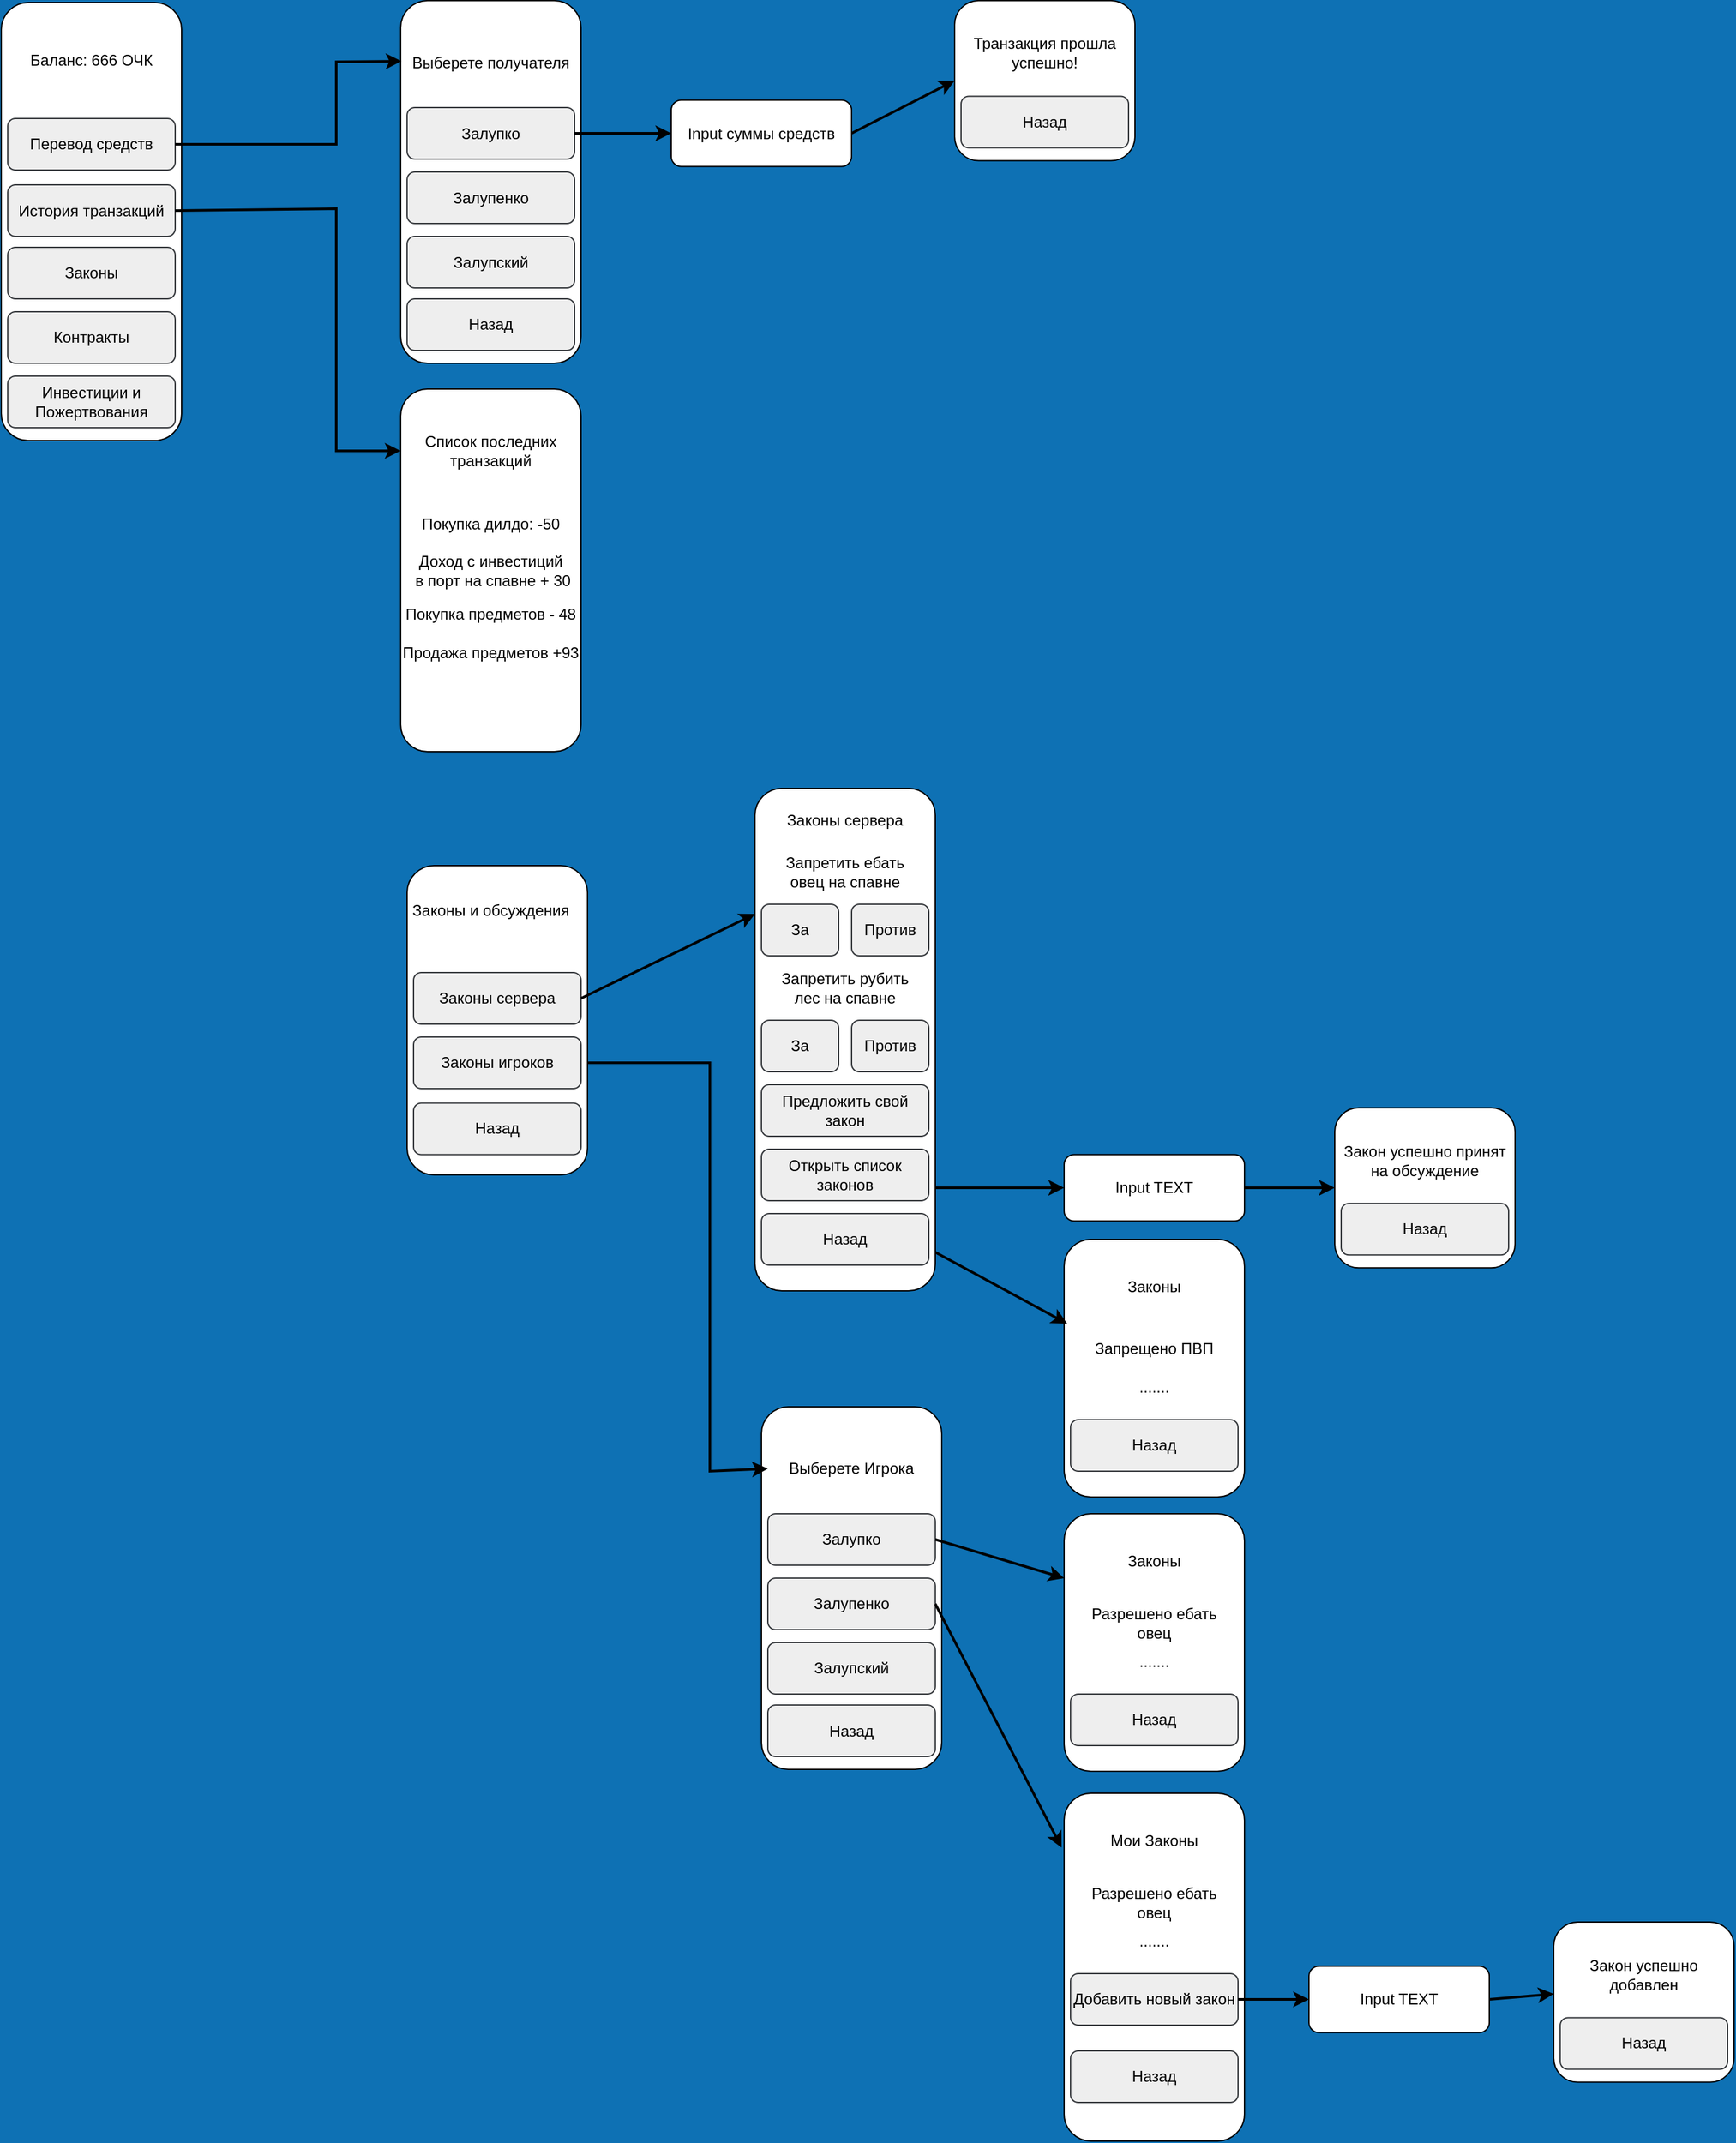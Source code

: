 <mxfile version="24.7.6">
  <diagram name="Страница — 1" id="_SKdRh1ridLEpidDvCyz">
    <mxGraphModel dx="1942" dy="802" grid="1" gridSize="10" guides="1" tooltips="1" connect="1" arrows="1" fold="1" page="1" pageScale="1" pageWidth="1654" pageHeight="2336" background="#0e71b4" math="0" shadow="0">
      <root>
        <mxCell id="0" />
        <mxCell id="1" parent="0" />
        <mxCell id="YOvDV3y9TgNX6leJfm7o-3" value="" style="rounded=1;whiteSpace=wrap;html=1;" parent="1" vertex="1">
          <mxGeometry x="120" y="200" width="140" height="340" as="geometry" />
        </mxCell>
        <mxCell id="YOvDV3y9TgNX6leJfm7o-4" value="Баланс: 666 ОЧК" style="text;html=1;align=center;verticalAlign=middle;whiteSpace=wrap;rounded=0;" parent="1" vertex="1">
          <mxGeometry x="140" y="230" width="100" height="30" as="geometry" />
        </mxCell>
        <mxCell id="YOvDV3y9TgNX6leJfm7o-7" value="Перевод средств" style="rounded=1;whiteSpace=wrap;html=1;fillColor=#eeeeee;strokeColor=#36393d;" parent="1" vertex="1">
          <mxGeometry x="125" y="290" width="130" height="40" as="geometry" />
        </mxCell>
        <mxCell id="YOvDV3y9TgNX6leJfm7o-8" value="Законы" style="rounded=1;whiteSpace=wrap;html=1;fillColor=#eeeeee;strokeColor=#36393d;" parent="1" vertex="1">
          <mxGeometry x="125" y="390" width="130" height="40" as="geometry" />
        </mxCell>
        <mxCell id="YOvDV3y9TgNX6leJfm7o-9" value="Контракты" style="rounded=1;whiteSpace=wrap;html=1;fillColor=#eeeeee;strokeColor=#36393d;" parent="1" vertex="1">
          <mxGeometry x="125" y="440" width="130" height="40" as="geometry" />
        </mxCell>
        <mxCell id="YOvDV3y9TgNX6leJfm7o-10" value="Инвестиции и Пожертвования" style="rounded=1;whiteSpace=wrap;html=1;fillColor=#eeeeee;strokeColor=#36393d;" parent="1" vertex="1">
          <mxGeometry x="125" y="490" width="130" height="40" as="geometry" />
        </mxCell>
        <mxCell id="YOvDV3y9TgNX6leJfm7o-11" value="" style="rounded=1;whiteSpace=wrap;html=1;" parent="1" vertex="1">
          <mxGeometry x="430" y="198.5" width="140" height="281.5" as="geometry" />
        </mxCell>
        <mxCell id="YOvDV3y9TgNX6leJfm7o-12" value="Выберете получателя" style="text;html=1;align=center;verticalAlign=middle;whiteSpace=wrap;rounded=0;" parent="1" vertex="1">
          <mxGeometry x="430" y="231.5" width="140" height="30" as="geometry" />
        </mxCell>
        <mxCell id="YOvDV3y9TgNX6leJfm7o-13" value="Залупко" style="rounded=1;whiteSpace=wrap;html=1;fillColor=#eeeeee;strokeColor=#36393d;" parent="1" vertex="1">
          <mxGeometry x="435" y="281.5" width="130" height="40" as="geometry" />
        </mxCell>
        <mxCell id="YOvDV3y9TgNX6leJfm7o-14" value="Залупенко" style="rounded=1;whiteSpace=wrap;html=1;fillColor=#eeeeee;strokeColor=#36393d;" parent="1" vertex="1">
          <mxGeometry x="435" y="331.5" width="130" height="40" as="geometry" />
        </mxCell>
        <mxCell id="YOvDV3y9TgNX6leJfm7o-15" value="Залупский" style="rounded=1;whiteSpace=wrap;html=1;fillColor=#eeeeee;strokeColor=#36393d;" parent="1" vertex="1">
          <mxGeometry x="435" y="381.5" width="130" height="40" as="geometry" />
        </mxCell>
        <mxCell id="YOvDV3y9TgNX6leJfm7o-17" value="" style="endArrow=classic;html=1;rounded=0;exitX=1;exitY=0.5;exitDx=0;exitDy=0;entryX=0.005;entryY=0.167;entryDx=0;entryDy=0;entryPerimeter=0;strokeWidth=2;" parent="1" source="YOvDV3y9TgNX6leJfm7o-7" target="YOvDV3y9TgNX6leJfm7o-11" edge="1">
          <mxGeometry width="50" height="50" relative="1" as="geometry">
            <mxPoint x="430" y="450" as="sourcePoint" />
            <mxPoint x="427" y="350" as="targetPoint" />
            <Array as="points">
              <mxPoint x="380" y="310" />
              <mxPoint x="380" y="246" />
            </Array>
          </mxGeometry>
        </mxCell>
        <mxCell id="YOvDV3y9TgNX6leJfm7o-18" value="Input суммы средств" style="rounded=1;whiteSpace=wrap;html=1;" parent="1" vertex="1">
          <mxGeometry x="640" y="275.75" width="140" height="51.5" as="geometry" />
        </mxCell>
        <mxCell id="YOvDV3y9TgNX6leJfm7o-19" value="" style="rounded=1;whiteSpace=wrap;html=1;" parent="1" vertex="1">
          <mxGeometry x="860" y="198.5" width="140" height="124.25" as="geometry" />
        </mxCell>
        <mxCell id="YOvDV3y9TgNX6leJfm7o-20" value="Транзакция прошла успешно!" style="text;html=1;align=center;verticalAlign=middle;whiteSpace=wrap;rounded=0;" parent="1" vertex="1">
          <mxGeometry x="860" y="224.25" width="140" height="30" as="geometry" />
        </mxCell>
        <mxCell id="YOvDV3y9TgNX6leJfm7o-21" value="Назад" style="rounded=1;whiteSpace=wrap;html=1;fillColor=#eeeeee;strokeColor=#36393d;" parent="1" vertex="1">
          <mxGeometry x="865" y="272.75" width="130" height="40" as="geometry" />
        </mxCell>
        <mxCell id="YOvDV3y9TgNX6leJfm7o-23" value="Назад" style="rounded=1;whiteSpace=wrap;html=1;fillColor=#eeeeee;strokeColor=#36393d;" parent="1" vertex="1">
          <mxGeometry x="435" y="430" width="130" height="40" as="geometry" />
        </mxCell>
        <mxCell id="YOvDV3y9TgNX6leJfm7o-26" value="" style="endArrow=classic;html=1;rounded=0;exitX=1;exitY=0.5;exitDx=0;exitDy=0;entryX=0;entryY=0.5;entryDx=0;entryDy=0;strokeWidth=2;" parent="1" source="YOvDV3y9TgNX6leJfm7o-13" target="YOvDV3y9TgNX6leJfm7o-18" edge="1">
          <mxGeometry width="50" height="50" relative="1" as="geometry">
            <mxPoint x="265" y="320" as="sourcePoint" />
            <mxPoint x="441" y="256" as="targetPoint" />
          </mxGeometry>
        </mxCell>
        <mxCell id="YOvDV3y9TgNX6leJfm7o-27" value="" style="endArrow=classic;html=1;rounded=0;exitX=1;exitY=0.5;exitDx=0;exitDy=0;entryX=0;entryY=0.5;entryDx=0;entryDy=0;strokeWidth=2;" parent="1" source="YOvDV3y9TgNX6leJfm7o-18" target="YOvDV3y9TgNX6leJfm7o-19" edge="1">
          <mxGeometry width="50" height="50" relative="1" as="geometry">
            <mxPoint x="575" y="312" as="sourcePoint" />
            <mxPoint x="650" y="312" as="targetPoint" />
          </mxGeometry>
        </mxCell>
        <mxCell id="TSFnOZUrxSkBlMP-To67-1" value="История транзакций" style="rounded=1;whiteSpace=wrap;html=1;fillColor=#eeeeee;strokeColor=#36393d;" vertex="1" parent="1">
          <mxGeometry x="125" y="341.5" width="130" height="40" as="geometry" />
        </mxCell>
        <mxCell id="TSFnOZUrxSkBlMP-To67-2" value="" style="rounded=1;whiteSpace=wrap;html=1;" vertex="1" parent="1">
          <mxGeometry x="430" y="500" width="140" height="281.5" as="geometry" />
        </mxCell>
        <mxCell id="TSFnOZUrxSkBlMP-To67-3" value="Список последних транзакций" style="text;html=1;align=center;verticalAlign=middle;whiteSpace=wrap;rounded=0;" vertex="1" parent="1">
          <mxGeometry x="430" y="533" width="140" height="30" as="geometry" />
        </mxCell>
        <mxCell id="TSFnOZUrxSkBlMP-To67-8" value="Покупка дилдо: -50" style="text;html=1;align=center;verticalAlign=middle;whiteSpace=wrap;rounded=0;" vertex="1" parent="1">
          <mxGeometry x="430" y="590" width="140" height="30" as="geometry" />
        </mxCell>
        <mxCell id="TSFnOZUrxSkBlMP-To67-10" value="&lt;div&gt;Доход с инвестиций&lt;br&gt;&amp;nbsp;в порт на спавне + 30&lt;/div&gt;" style="text;html=1;align=center;verticalAlign=middle;whiteSpace=wrap;rounded=0;" vertex="1" parent="1">
          <mxGeometry x="430" y="625.75" width="140" height="30" as="geometry" />
        </mxCell>
        <mxCell id="TSFnOZUrxSkBlMP-To67-11" value="&lt;div&gt;Покупка предметов - 48&lt;/div&gt;" style="text;html=1;align=center;verticalAlign=middle;whiteSpace=wrap;rounded=0;" vertex="1" parent="1">
          <mxGeometry x="430" y="660" width="140" height="30" as="geometry" />
        </mxCell>
        <mxCell id="TSFnOZUrxSkBlMP-To67-12" value="&lt;div&gt;Продажа предметов +93&lt;/div&gt;" style="text;html=1;align=center;verticalAlign=middle;whiteSpace=wrap;rounded=0;" vertex="1" parent="1">
          <mxGeometry x="430" y="690" width="140" height="30" as="geometry" />
        </mxCell>
        <mxCell id="TSFnOZUrxSkBlMP-To67-13" value="" style="endArrow=classic;html=1;rounded=0;exitX=1;exitY=0.5;exitDx=0;exitDy=0;entryX=0;entryY=0.5;entryDx=0;entryDy=0;strokeWidth=2;" edge="1" parent="1" source="TSFnOZUrxSkBlMP-To67-1" target="TSFnOZUrxSkBlMP-To67-3">
          <mxGeometry width="50" height="50" relative="1" as="geometry">
            <mxPoint x="265" y="320" as="sourcePoint" />
            <mxPoint x="441" y="256" as="targetPoint" />
            <Array as="points">
              <mxPoint x="380" y="360" />
              <mxPoint x="380" y="548" />
            </Array>
          </mxGeometry>
        </mxCell>
        <mxCell id="TSFnOZUrxSkBlMP-To67-29" value="" style="rounded=1;whiteSpace=wrap;html=1;" vertex="1" parent="1">
          <mxGeometry x="435" y="870" width="140" height="240" as="geometry" />
        </mxCell>
        <mxCell id="TSFnOZUrxSkBlMP-To67-31" value="Законы сервера" style="rounded=1;whiteSpace=wrap;html=1;fillColor=#eeeeee;strokeColor=#36393d;" vertex="1" parent="1">
          <mxGeometry x="440" y="953" width="130" height="40" as="geometry" />
        </mxCell>
        <mxCell id="TSFnOZUrxSkBlMP-To67-32" value="Законы игроков" style="rounded=1;whiteSpace=wrap;html=1;fillColor=#eeeeee;strokeColor=#36393d;" vertex="1" parent="1">
          <mxGeometry x="440" y="1003" width="130" height="40" as="geometry" />
        </mxCell>
        <mxCell id="TSFnOZUrxSkBlMP-To67-34" value="Законы и обсуждения" style="text;html=1;align=center;verticalAlign=middle;whiteSpace=wrap;rounded=0;" vertex="1" parent="1">
          <mxGeometry x="430" y="890" width="140" height="30" as="geometry" />
        </mxCell>
        <mxCell id="TSFnOZUrxSkBlMP-To67-35" value="" style="rounded=1;whiteSpace=wrap;html=1;" vertex="1" parent="1">
          <mxGeometry x="705" y="810" width="140" height="390" as="geometry" />
        </mxCell>
        <mxCell id="TSFnOZUrxSkBlMP-To67-36" value="За" style="rounded=1;whiteSpace=wrap;html=1;fillColor=#eeeeee;strokeColor=#36393d;" vertex="1" parent="1">
          <mxGeometry x="710" y="900" width="60" height="40" as="geometry" />
        </mxCell>
        <mxCell id="TSFnOZUrxSkBlMP-To67-37" value="Предложить свой закон" style="rounded=1;whiteSpace=wrap;html=1;fillColor=#eeeeee;strokeColor=#36393d;" vertex="1" parent="1">
          <mxGeometry x="710" y="1040" width="130" height="40" as="geometry" />
        </mxCell>
        <mxCell id="TSFnOZUrxSkBlMP-To67-38" value="Законы сервера" style="text;html=1;align=center;verticalAlign=middle;whiteSpace=wrap;rounded=0;" vertex="1" parent="1">
          <mxGeometry x="705" y="820" width="140" height="30" as="geometry" />
        </mxCell>
        <mxCell id="TSFnOZUrxSkBlMP-To67-42" value="Против" style="rounded=1;whiteSpace=wrap;html=1;fillColor=#eeeeee;strokeColor=#36393d;" vertex="1" parent="1">
          <mxGeometry x="780" y="900" width="60" height="40" as="geometry" />
        </mxCell>
        <mxCell id="TSFnOZUrxSkBlMP-To67-46" value="За" style="rounded=1;whiteSpace=wrap;html=1;fillColor=#eeeeee;strokeColor=#36393d;" vertex="1" parent="1">
          <mxGeometry x="710" y="990" width="60" height="40" as="geometry" />
        </mxCell>
        <mxCell id="TSFnOZUrxSkBlMP-To67-47" value="Запретить рубить лес на спавне" style="text;html=1;align=center;verticalAlign=middle;whiteSpace=wrap;rounded=0;" vertex="1" parent="1">
          <mxGeometry x="720" y="950" width="110" height="30" as="geometry" />
        </mxCell>
        <mxCell id="TSFnOZUrxSkBlMP-To67-48" value="Против" style="rounded=1;whiteSpace=wrap;html=1;fillColor=#eeeeee;strokeColor=#36393d;" vertex="1" parent="1">
          <mxGeometry x="780" y="990" width="60" height="40" as="geometry" />
        </mxCell>
        <mxCell id="TSFnOZUrxSkBlMP-To67-49" value="" style="endArrow=classic;html=1;rounded=0;exitX=1;exitY=0.5;exitDx=0;exitDy=0;entryX=0;entryY=0.25;entryDx=0;entryDy=0;strokeWidth=2;" edge="1" parent="1" source="TSFnOZUrxSkBlMP-To67-31" target="TSFnOZUrxSkBlMP-To67-35">
          <mxGeometry width="50" height="50" relative="1" as="geometry">
            <mxPoint x="725" y="1070" as="sourcePoint" />
            <mxPoint x="775" y="1020" as="targetPoint" />
          </mxGeometry>
        </mxCell>
        <mxCell id="TSFnOZUrxSkBlMP-To67-54" value="Input TEXT" style="rounded=1;whiteSpace=wrap;html=1;" vertex="1" parent="1">
          <mxGeometry x="945" y="1094.25" width="140" height="51.5" as="geometry" />
        </mxCell>
        <mxCell id="TSFnOZUrxSkBlMP-To67-55" value="" style="rounded=1;whiteSpace=wrap;html=1;" vertex="1" parent="1">
          <mxGeometry x="1155" y="1057.88" width="140" height="124.25" as="geometry" />
        </mxCell>
        <mxCell id="TSFnOZUrxSkBlMP-To67-56" value="Закон успешно принят на обсуждение" style="text;html=1;align=center;verticalAlign=middle;whiteSpace=wrap;rounded=0;" vertex="1" parent="1">
          <mxGeometry x="1155" y="1083.63" width="140" height="30" as="geometry" />
        </mxCell>
        <mxCell id="TSFnOZUrxSkBlMP-To67-57" value="Назад" style="rounded=1;whiteSpace=wrap;html=1;fillColor=#eeeeee;strokeColor=#36393d;" vertex="1" parent="1">
          <mxGeometry x="1160" y="1132.13" width="130" height="40" as="geometry" />
        </mxCell>
        <mxCell id="TSFnOZUrxSkBlMP-To67-58" value="" style="endArrow=classic;html=1;rounded=0;exitX=1;exitY=0.5;exitDx=0;exitDy=0;entryX=0;entryY=0.5;entryDx=0;entryDy=0;strokeWidth=2;" edge="1" parent="1" source="TSFnOZUrxSkBlMP-To67-54" target="TSFnOZUrxSkBlMP-To67-55">
          <mxGeometry width="50" height="50" relative="1" as="geometry">
            <mxPoint x="870" y="1171.38" as="sourcePoint" />
            <mxPoint x="945" y="1171.38" as="targetPoint" />
          </mxGeometry>
        </mxCell>
        <mxCell id="TSFnOZUrxSkBlMP-To67-59" value="" style="endArrow=classic;html=1;rounded=0;exitX=1;exitY=0.5;exitDx=0;exitDy=0;entryX=0;entryY=0.5;entryDx=0;entryDy=0;strokeWidth=2;" edge="1" parent="1" target="TSFnOZUrxSkBlMP-To67-54">
          <mxGeometry width="50" height="50" relative="1" as="geometry">
            <mxPoint x="845" y="1120" as="sourcePoint" />
            <mxPoint x="1155" y="932" as="targetPoint" />
          </mxGeometry>
        </mxCell>
        <mxCell id="TSFnOZUrxSkBlMP-To67-60" value="Открыть список законов" style="rounded=1;whiteSpace=wrap;html=1;fillColor=#eeeeee;strokeColor=#36393d;" vertex="1" parent="1">
          <mxGeometry x="710" y="1090" width="130" height="40" as="geometry" />
        </mxCell>
        <mxCell id="TSFnOZUrxSkBlMP-To67-61" value="" style="rounded=1;whiteSpace=wrap;html=1;" vertex="1" parent="1">
          <mxGeometry x="945" y="1160" width="140" height="200" as="geometry" />
        </mxCell>
        <mxCell id="TSFnOZUrxSkBlMP-To67-64" value="Законы" style="text;html=1;align=center;verticalAlign=middle;whiteSpace=wrap;rounded=0;" vertex="1" parent="1">
          <mxGeometry x="945" y="1182.13" width="140" height="30" as="geometry" />
        </mxCell>
        <mxCell id="TSFnOZUrxSkBlMP-To67-65" value="" style="endArrow=classic;html=1;rounded=0;exitX=1;exitY=0.5;exitDx=0;exitDy=0;entryX=0.017;entryY=0.327;entryDx=0;entryDy=0;strokeWidth=2;entryPerimeter=0;" edge="1" parent="1" target="TSFnOZUrxSkBlMP-To67-61">
          <mxGeometry width="50" height="50" relative="1" as="geometry">
            <mxPoint x="845" y="1170" as="sourcePoint" />
            <mxPoint x="955" y="1130" as="targetPoint" />
          </mxGeometry>
        </mxCell>
        <mxCell id="TSFnOZUrxSkBlMP-To67-66" value="Запрещено ПВП" style="text;html=1;align=center;verticalAlign=middle;whiteSpace=wrap;rounded=0;" vertex="1" parent="1">
          <mxGeometry x="960" y="1230" width="110" height="30" as="geometry" />
        </mxCell>
        <mxCell id="TSFnOZUrxSkBlMP-To67-68" value="......." style="text;html=1;align=center;verticalAlign=middle;whiteSpace=wrap;rounded=0;" vertex="1" parent="1">
          <mxGeometry x="960" y="1260" width="110" height="30" as="geometry" />
        </mxCell>
        <mxCell id="TSFnOZUrxSkBlMP-To67-70" value="Назад" style="rounded=1;whiteSpace=wrap;html=1;fillColor=#eeeeee;strokeColor=#36393d;" vertex="1" parent="1">
          <mxGeometry x="710" y="1140" width="130" height="40" as="geometry" />
        </mxCell>
        <mxCell id="TSFnOZUrxSkBlMP-To67-87" value="" style="rounded=1;whiteSpace=wrap;html=1;" vertex="1" parent="1">
          <mxGeometry x="710" y="1290" width="140" height="281.5" as="geometry" />
        </mxCell>
        <mxCell id="TSFnOZUrxSkBlMP-To67-88" value="Выберете Игрока" style="text;html=1;align=center;verticalAlign=middle;whiteSpace=wrap;rounded=0;" vertex="1" parent="1">
          <mxGeometry x="710" y="1323" width="140" height="30" as="geometry" />
        </mxCell>
        <mxCell id="TSFnOZUrxSkBlMP-To67-89" value="Залупко" style="rounded=1;whiteSpace=wrap;html=1;fillColor=#eeeeee;strokeColor=#36393d;" vertex="1" parent="1">
          <mxGeometry x="715" y="1373" width="130" height="40" as="geometry" />
        </mxCell>
        <mxCell id="TSFnOZUrxSkBlMP-To67-90" value="Залупенко" style="rounded=1;whiteSpace=wrap;html=1;fillColor=#eeeeee;strokeColor=#36393d;" vertex="1" parent="1">
          <mxGeometry x="715" y="1423" width="130" height="40" as="geometry" />
        </mxCell>
        <mxCell id="TSFnOZUrxSkBlMP-To67-91" value="Залупский" style="rounded=1;whiteSpace=wrap;html=1;fillColor=#eeeeee;strokeColor=#36393d;" vertex="1" parent="1">
          <mxGeometry x="715" y="1473" width="130" height="40" as="geometry" />
        </mxCell>
        <mxCell id="TSFnOZUrxSkBlMP-To67-92" value="Назад" style="rounded=1;whiteSpace=wrap;html=1;fillColor=#eeeeee;strokeColor=#36393d;" vertex="1" parent="1">
          <mxGeometry x="715" y="1521.5" width="130" height="40" as="geometry" />
        </mxCell>
        <mxCell id="TSFnOZUrxSkBlMP-To67-93" value="" style="rounded=1;whiteSpace=wrap;html=1;" vertex="1" parent="1">
          <mxGeometry x="945" y="1373" width="140" height="200" as="geometry" />
        </mxCell>
        <mxCell id="TSFnOZUrxSkBlMP-To67-94" value="Законы" style="text;html=1;align=center;verticalAlign=middle;whiteSpace=wrap;rounded=0;" vertex="1" parent="1">
          <mxGeometry x="945" y="1395.13" width="140" height="30" as="geometry" />
        </mxCell>
        <mxCell id="TSFnOZUrxSkBlMP-To67-95" value="Разрешено ебать овец" style="text;html=1;align=center;verticalAlign=middle;whiteSpace=wrap;rounded=0;" vertex="1" parent="1">
          <mxGeometry x="960" y="1443" width="110" height="30" as="geometry" />
        </mxCell>
        <mxCell id="TSFnOZUrxSkBlMP-To67-96" value="......." style="text;html=1;align=center;verticalAlign=middle;whiteSpace=wrap;rounded=0;" vertex="1" parent="1">
          <mxGeometry x="960" y="1473" width="110" height="30" as="geometry" />
        </mxCell>
        <mxCell id="TSFnOZUrxSkBlMP-To67-102" value="" style="rounded=1;whiteSpace=wrap;html=1;" vertex="1" parent="1">
          <mxGeometry x="945" y="1590" width="140" height="270" as="geometry" />
        </mxCell>
        <mxCell id="TSFnOZUrxSkBlMP-To67-103" value="Мои Законы" style="text;html=1;align=center;verticalAlign=middle;whiteSpace=wrap;rounded=0;" vertex="1" parent="1">
          <mxGeometry x="945" y="1612.13" width="140" height="30" as="geometry" />
        </mxCell>
        <mxCell id="TSFnOZUrxSkBlMP-To67-104" value="Разрешено ебать овец" style="text;html=1;align=center;verticalAlign=middle;whiteSpace=wrap;rounded=0;" vertex="1" parent="1">
          <mxGeometry x="960" y="1660" width="110" height="30" as="geometry" />
        </mxCell>
        <mxCell id="TSFnOZUrxSkBlMP-To67-105" value="......." style="text;html=1;align=center;verticalAlign=middle;whiteSpace=wrap;rounded=0;" vertex="1" parent="1">
          <mxGeometry x="960" y="1690" width="110" height="30" as="geometry" />
        </mxCell>
        <mxCell id="TSFnOZUrxSkBlMP-To67-107" value="Назад" style="rounded=1;whiteSpace=wrap;html=1;fillColor=#eeeeee;strokeColor=#36393d;" vertex="1" parent="1">
          <mxGeometry x="950" y="1300" width="130" height="40" as="geometry" />
        </mxCell>
        <mxCell id="TSFnOZUrxSkBlMP-To67-108" value="Назад" style="rounded=1;whiteSpace=wrap;html=1;fillColor=#eeeeee;strokeColor=#36393d;" vertex="1" parent="1">
          <mxGeometry x="950" y="1513" width="130" height="40" as="geometry" />
        </mxCell>
        <mxCell id="TSFnOZUrxSkBlMP-To67-109" value="Назад" style="rounded=1;whiteSpace=wrap;html=1;fillColor=#eeeeee;strokeColor=#36393d;" vertex="1" parent="1">
          <mxGeometry x="950" y="1790" width="130" height="40" as="geometry" />
        </mxCell>
        <mxCell id="TSFnOZUrxSkBlMP-To67-111" value="Добавить новый закон" style="rounded=1;whiteSpace=wrap;html=1;fillColor=#eeeeee;strokeColor=#36393d;" vertex="1" parent="1">
          <mxGeometry x="950" y="1730" width="130" height="40" as="geometry" />
        </mxCell>
        <mxCell id="TSFnOZUrxSkBlMP-To67-112" value="Input TEXT" style="rounded=1;whiteSpace=wrap;html=1;" vertex="1" parent="1">
          <mxGeometry x="1135" y="1724.25" width="140" height="51.5" as="geometry" />
        </mxCell>
        <mxCell id="TSFnOZUrxSkBlMP-To67-113" value="" style="rounded=1;whiteSpace=wrap;html=1;" vertex="1" parent="1">
          <mxGeometry x="1325" y="1690" width="140" height="124.25" as="geometry" />
        </mxCell>
        <mxCell id="TSFnOZUrxSkBlMP-To67-114" value="Закон успешно добавлен" style="text;html=1;align=center;verticalAlign=middle;whiteSpace=wrap;rounded=0;" vertex="1" parent="1">
          <mxGeometry x="1325" y="1715.75" width="140" height="30" as="geometry" />
        </mxCell>
        <mxCell id="TSFnOZUrxSkBlMP-To67-115" value="Назад" style="rounded=1;whiteSpace=wrap;html=1;fillColor=#eeeeee;strokeColor=#36393d;" vertex="1" parent="1">
          <mxGeometry x="1330" y="1764.25" width="130" height="40" as="geometry" />
        </mxCell>
        <mxCell id="TSFnOZUrxSkBlMP-To67-117" value="" style="endArrow=classic;html=1;rounded=0;exitX=1;exitY=0.5;exitDx=0;exitDy=0;entryX=0;entryY=0.5;entryDx=0;entryDy=0;strokeWidth=2;" edge="1" parent="1" source="TSFnOZUrxSkBlMP-To67-111" target="TSFnOZUrxSkBlMP-To67-112">
          <mxGeometry width="50" height="50" relative="1" as="geometry">
            <mxPoint x="1188" y="1612.13" as="sourcePoint" />
            <mxPoint x="1290" y="1667.13" as="targetPoint" />
          </mxGeometry>
        </mxCell>
        <mxCell id="TSFnOZUrxSkBlMP-To67-118" value="" style="endArrow=classic;html=1;rounded=0;exitX=1;exitY=0.5;exitDx=0;exitDy=0;entryX=0;entryY=1;entryDx=0;entryDy=0;strokeWidth=2;" edge="1" parent="1" source="TSFnOZUrxSkBlMP-To67-112" target="TSFnOZUrxSkBlMP-To67-114">
          <mxGeometry width="50" height="50" relative="1" as="geometry">
            <mxPoint x="1090" y="1760" as="sourcePoint" />
            <mxPoint x="1145" y="1760" as="targetPoint" />
          </mxGeometry>
        </mxCell>
        <mxCell id="TSFnOZUrxSkBlMP-To67-119" value="" style="endArrow=classic;html=1;rounded=0;exitX=1;exitY=0.5;exitDx=0;exitDy=0;strokeWidth=2;entryX=0;entryY=0.5;entryDx=0;entryDy=0;" edge="1" parent="1">
          <mxGeometry width="50" height="50" relative="1" as="geometry">
            <mxPoint x="575" y="1023" as="sourcePoint" />
            <mxPoint x="715" y="1338" as="targetPoint" />
            <Array as="points">
              <mxPoint x="670" y="1023" />
              <mxPoint x="670" y="1340" />
            </Array>
          </mxGeometry>
        </mxCell>
        <mxCell id="TSFnOZUrxSkBlMP-To67-120" value="" style="endArrow=classic;html=1;rounded=0;exitX=1;exitY=0.5;exitDx=0;exitDy=0;entryX=0;entryY=0.25;entryDx=0;entryDy=0;strokeWidth=2;" edge="1" parent="1" source="TSFnOZUrxSkBlMP-To67-89" target="TSFnOZUrxSkBlMP-To67-93">
          <mxGeometry width="50" height="50" relative="1" as="geometry">
            <mxPoint x="858" y="1298" as="sourcePoint" />
            <mxPoint x="960" y="1353" as="targetPoint" />
          </mxGeometry>
        </mxCell>
        <mxCell id="TSFnOZUrxSkBlMP-To67-121" value="" style="endArrow=classic;html=1;rounded=0;exitX=1;exitY=0.5;exitDx=0;exitDy=0;entryX=-0.014;entryY=0.156;entryDx=0;entryDy=0;strokeWidth=2;entryPerimeter=0;" edge="1" parent="1" source="TSFnOZUrxSkBlMP-To67-90" target="TSFnOZUrxSkBlMP-To67-102">
          <mxGeometry width="50" height="50" relative="1" as="geometry">
            <mxPoint x="855" y="1403" as="sourcePoint" />
            <mxPoint x="955" y="1433" as="targetPoint" />
          </mxGeometry>
        </mxCell>
        <mxCell id="TSFnOZUrxSkBlMP-To67-123" value="Назад" style="rounded=1;whiteSpace=wrap;html=1;fillColor=#eeeeee;strokeColor=#36393d;" vertex="1" parent="1">
          <mxGeometry x="440" y="1054.25" width="130" height="40" as="geometry" />
        </mxCell>
        <mxCell id="TSFnOZUrxSkBlMP-To67-124" value="Запретить ебать овец на спавне" style="text;html=1;align=center;verticalAlign=middle;whiteSpace=wrap;rounded=0;" vertex="1" parent="1">
          <mxGeometry x="720" y="860" width="110" height="30" as="geometry" />
        </mxCell>
      </root>
    </mxGraphModel>
  </diagram>
</mxfile>

